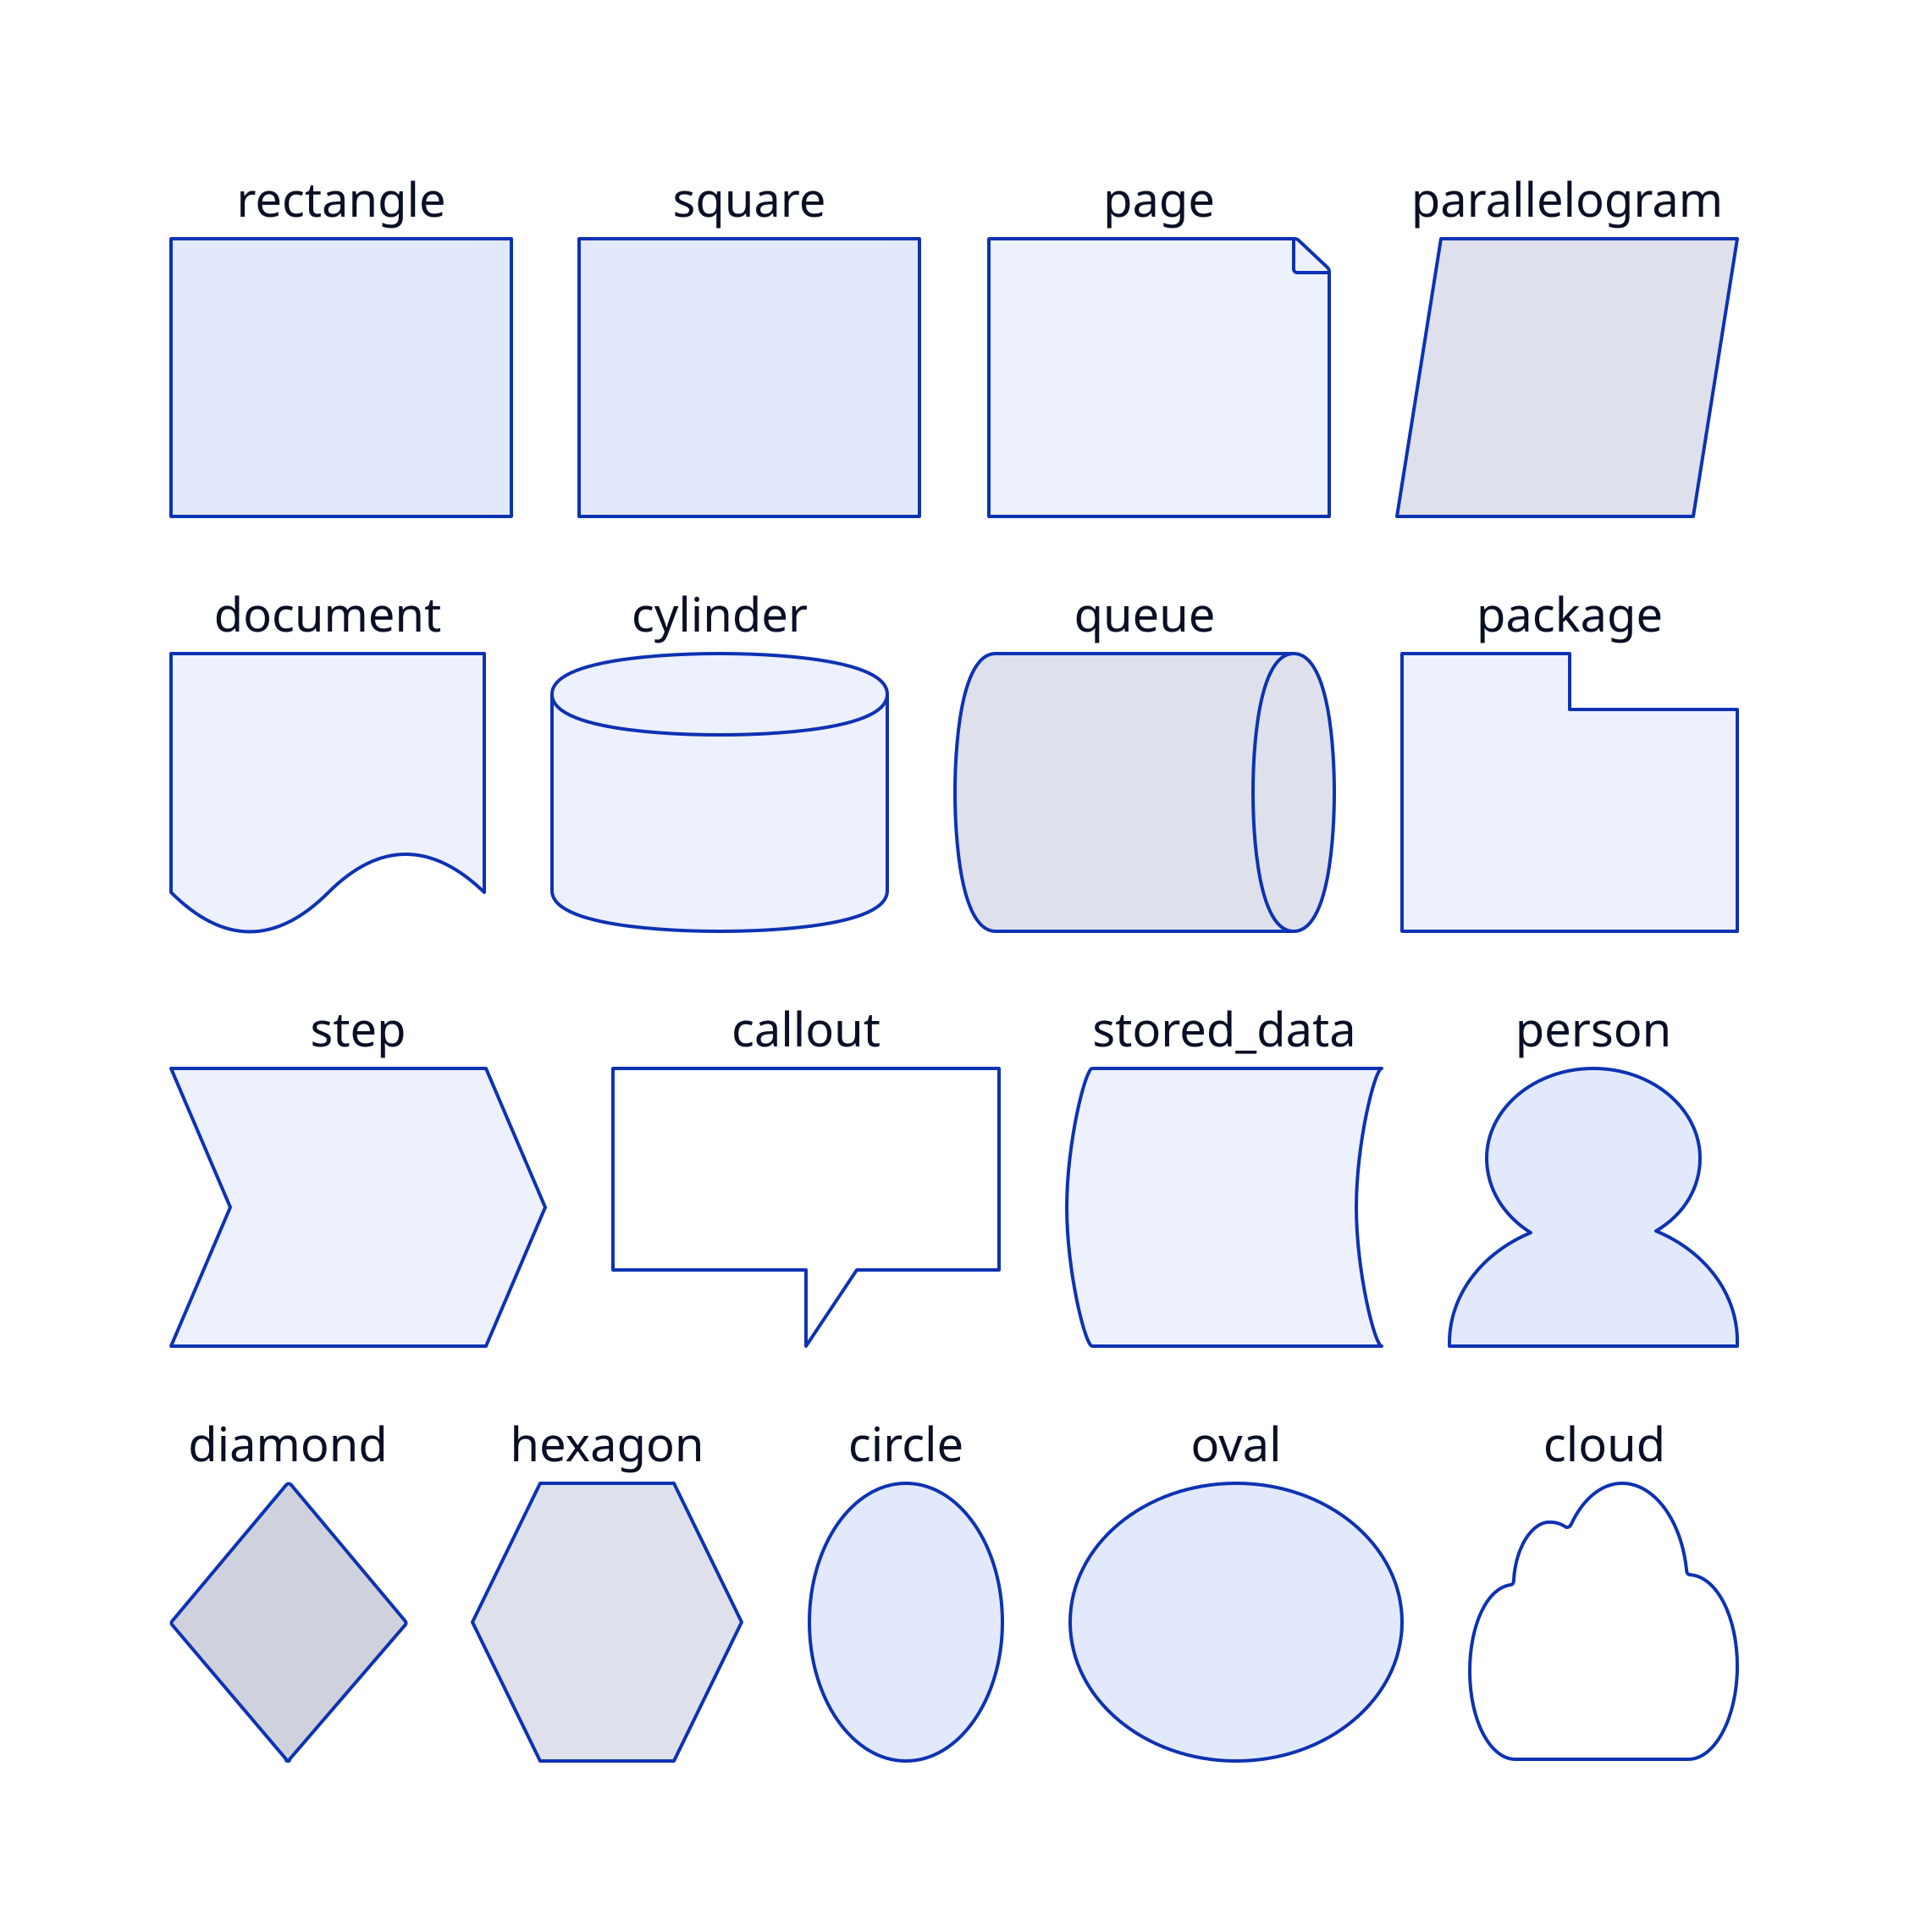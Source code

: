 grid-rows:4

rectangle: {
  shape: rectangle

  rect: |md
	  Standard Process
  |
}

square: {
  shape: square

  sq: |md
	  Tagged

		Process
  |
}

page: {
  shape: page

  pg: |md
	  Tagged

		Document
  |
}

parallelogram: {
  shape: parallelogram

  pl: |md
	  Input or Output
  |
}

document: {
  shape: document

  doc: |md
	  Represents

		a Document
  |
}

cylinder: {
  shape: cylinder

  cyl: |md
	  Database

		or Disk Storage
  |
}

queue: {
  shape: queue

  q: |md
	  Direct Access Storage
  |
}

package: {
  shape: package

  pkg: |md
	  File Operations
  |
}

step: {
  shape: step

  st: |md
	  Prepare Conditional
  |
}

callout: {
  shape: callout

  call: |md
	  Important Commnent

		or Note
  |
}

stored_data: {
  shape: stored_data

  call: |md
	  persisted

		data
  |
}

person: {
  shape: person

  call: |md
	  Actor
  |
}

diamond: {
  shape: diamond

  call: |md
	Decision

	Step
  |

}

hexagon: {
  shape: hexagon

  call: |md
	  Conditional

	  Step
  |

}
circle: {
  shape: circle

  call: |md
	  Start
  |

}

oval: {
  shape: oval

  ov: |md
	  event occurrance
  |

}

cloud: {
  shape: cloud

  cld: |md
	  Cloud Node

	  or service
	|

}



# text
# image
# sql_table
# class